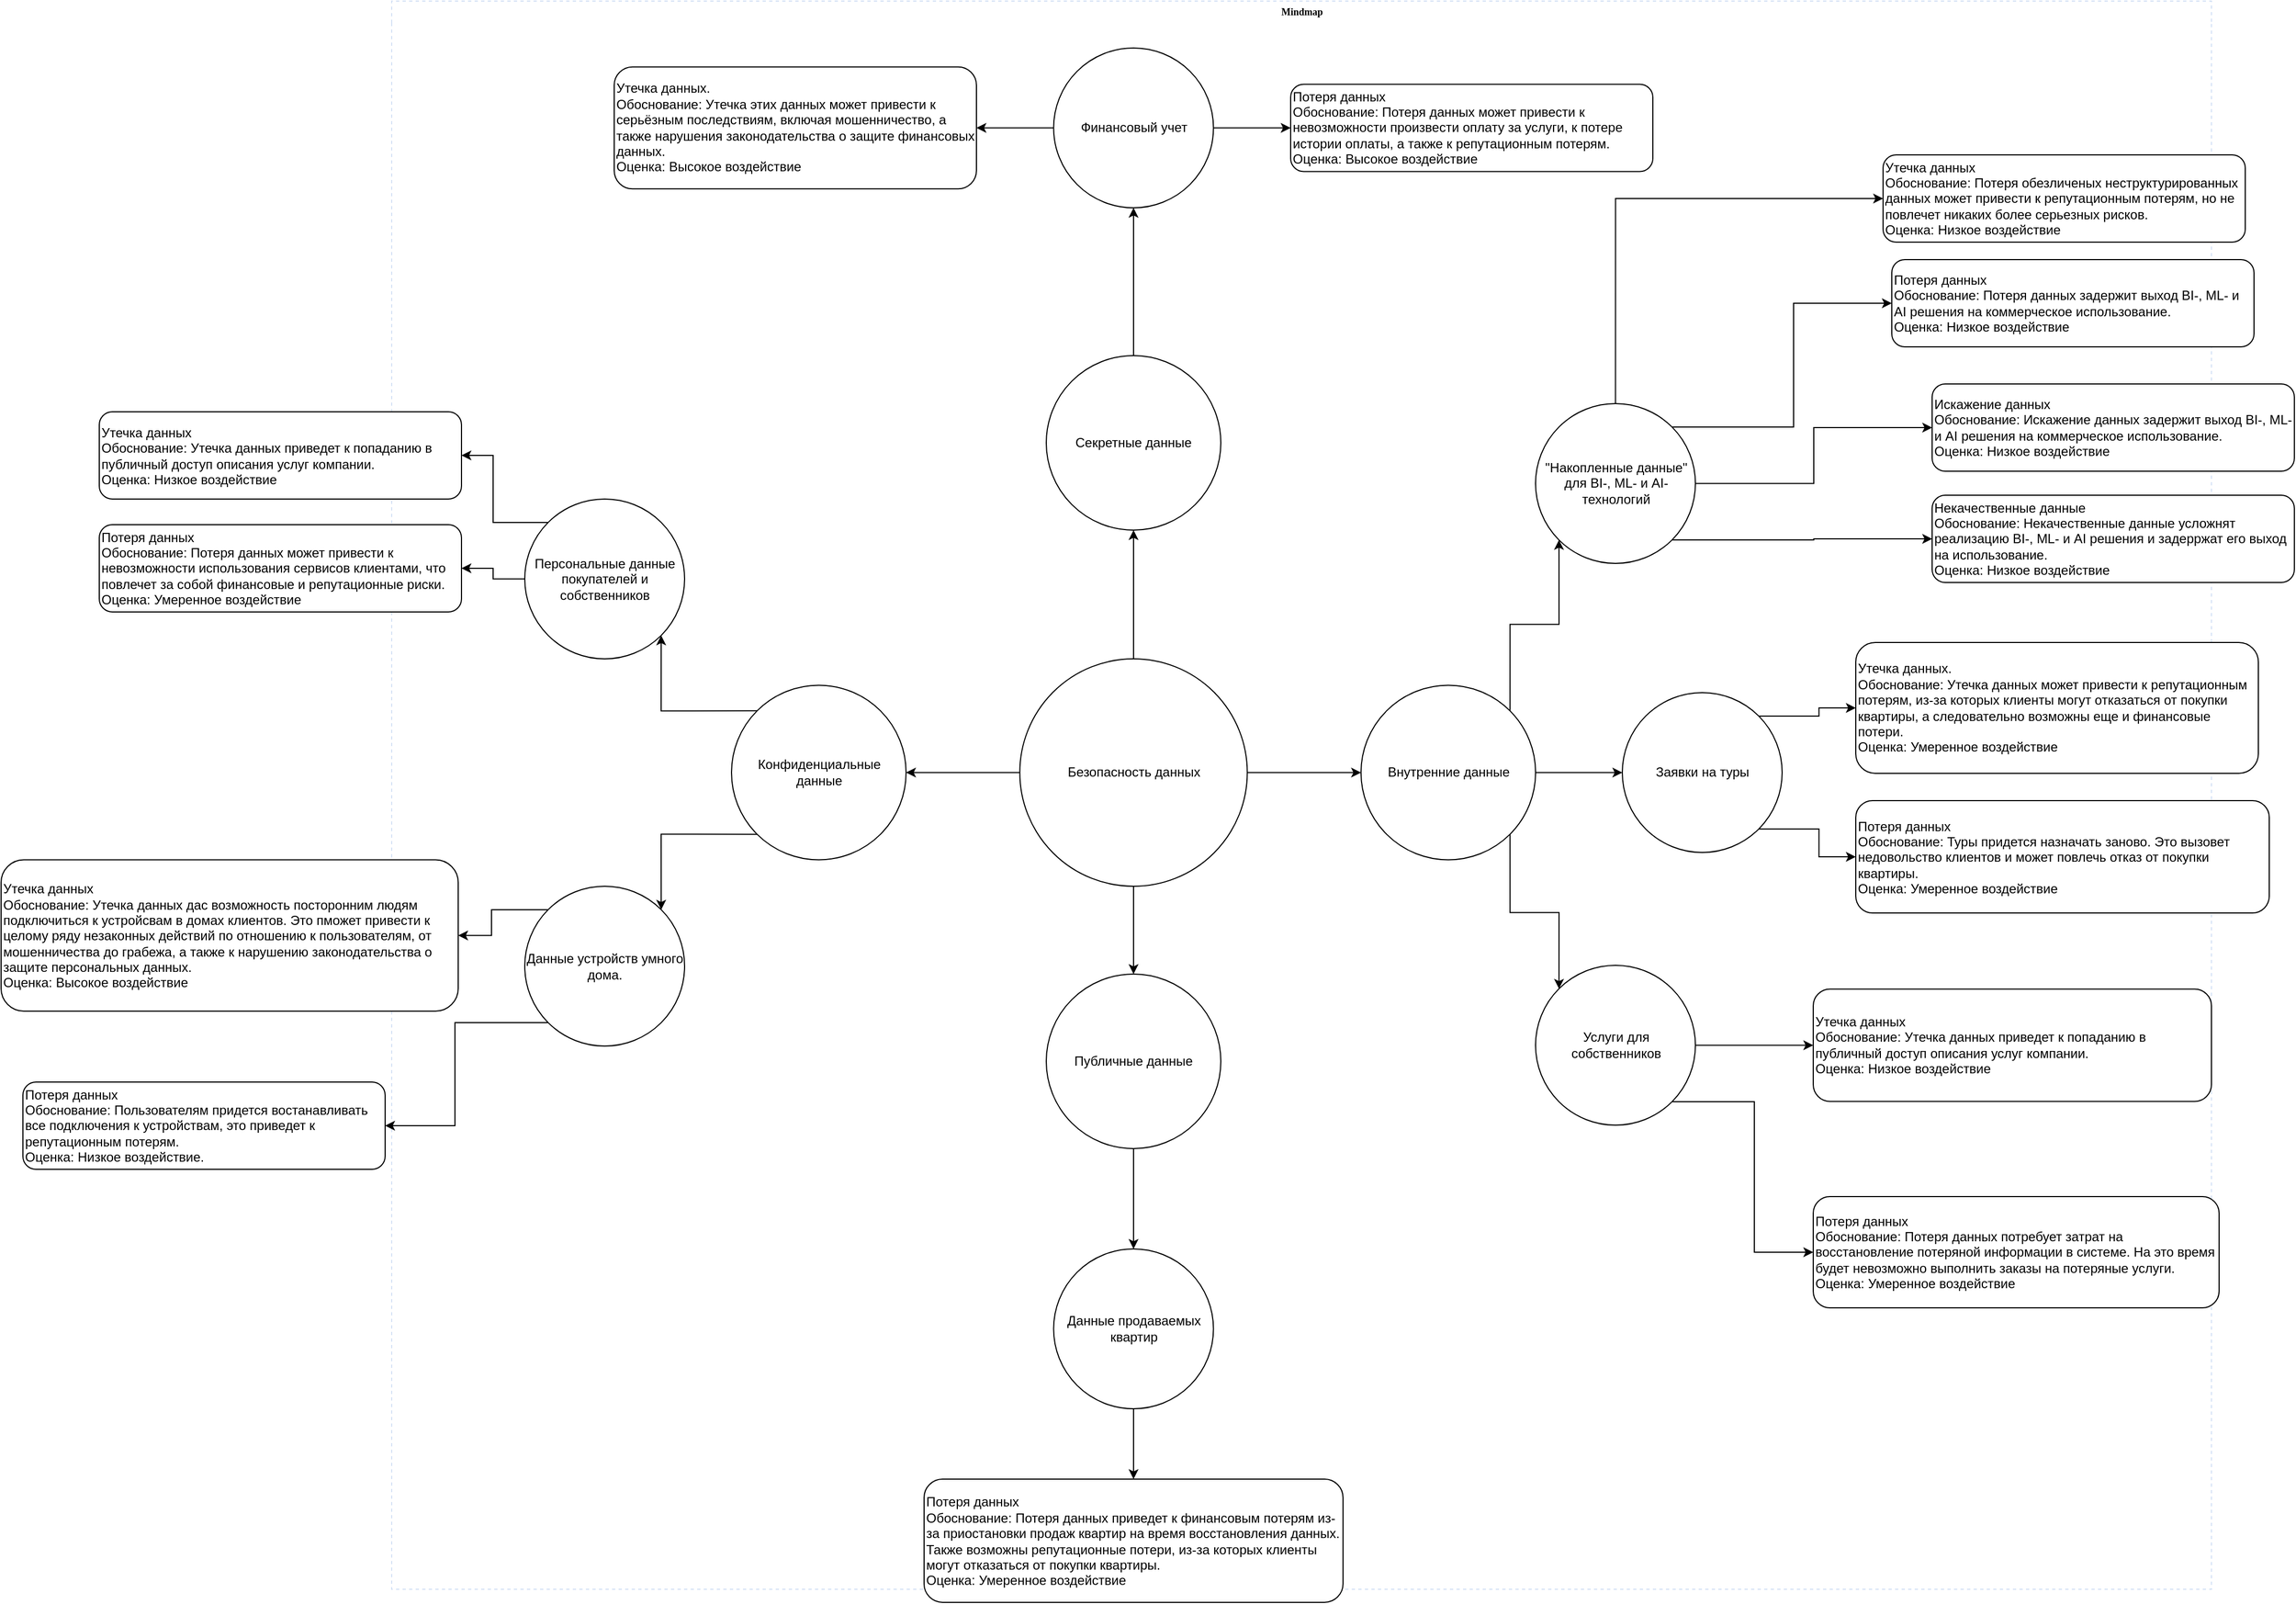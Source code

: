 <mxfile border="50" scale="3" compressed="false" locked="false" version="28.0.4">
  <diagram name="Blank" id="YmL12bMKpDGza6XwsDPr">
    <mxGraphModel dx="3577" dy="1920" grid="0" gridSize="10" guides="1" tooltips="1" connect="1" arrows="1" fold="1" page="0" pageScale="1" pageWidth="827" pageHeight="1169" background="none" math="1" shadow="0">
      <root>
        <mxCell id="X5NqExCQtvZxIxQ7pmgY-0" />
        <mxCell id="1" parent="X5NqExCQtvZxIxQ7pmgY-0" />
        <mxCell id="Gr0Zq-AI6Quabplr0KPa-179" value="Mindmap" style="swimlane;html=1;startSize=20;horizontal=1;containerType=tree;labelBackgroundColor=none;strokeColor=#D4E1F5;strokeWidth=1;fillColor=none;fontFamily=Comic Sans MS;fontSize=9;swimlaneLine=0;dashed=1;collapsible=0;" parent="1" vertex="1">
          <mxGeometry x="-544" y="-223" width="1668" height="1456" as="geometry" />
        </mxCell>
        <mxCell id="3ZwbxLmu363zwxlwSWek-23" style="edgeStyle=orthogonalEdgeStyle;rounded=0;orthogonalLoop=1;jettySize=auto;html=1;exitX=0;exitY=0.5;exitDx=0;exitDy=0;entryX=1;entryY=0.5;entryDx=0;entryDy=0;" edge="1" parent="Gr0Zq-AI6Quabplr0KPa-179" source="3ZwbxLmu363zwxlwSWek-2" target="3ZwbxLmu363zwxlwSWek-21">
          <mxGeometry relative="1" as="geometry" />
        </mxCell>
        <mxCell id="3ZwbxLmu363zwxlwSWek-24" style="edgeStyle=orthogonalEdgeStyle;rounded=0;orthogonalLoop=1;jettySize=auto;html=1;exitX=1;exitY=0.5;exitDx=0;exitDy=0;entryX=0;entryY=0.5;entryDx=0;entryDy=0;" edge="1" parent="Gr0Zq-AI6Quabplr0KPa-179" source="3ZwbxLmu363zwxlwSWek-2" target="3ZwbxLmu363zwxlwSWek-20">
          <mxGeometry relative="1" as="geometry" />
        </mxCell>
        <mxCell id="3ZwbxLmu363zwxlwSWek-25" style="edgeStyle=orthogonalEdgeStyle;rounded=0;orthogonalLoop=1;jettySize=auto;html=1;exitX=0.5;exitY=0;exitDx=0;exitDy=0;entryX=0.5;entryY=1;entryDx=0;entryDy=0;" edge="1" parent="Gr0Zq-AI6Quabplr0KPa-179" source="3ZwbxLmu363zwxlwSWek-2" target="3ZwbxLmu363zwxlwSWek-22">
          <mxGeometry relative="1" as="geometry" />
        </mxCell>
        <mxCell id="3ZwbxLmu363zwxlwSWek-26" style="edgeStyle=orthogonalEdgeStyle;rounded=0;orthogonalLoop=1;jettySize=auto;html=1;exitX=0.5;exitY=1;exitDx=0;exitDy=0;" edge="1" parent="Gr0Zq-AI6Quabplr0KPa-179" source="3ZwbxLmu363zwxlwSWek-2" target="3ZwbxLmu363zwxlwSWek-19">
          <mxGeometry relative="1" as="geometry" />
        </mxCell>
        <mxCell id="3ZwbxLmu363zwxlwSWek-2" value="Безопасность данных" style="ellipse;whiteSpace=wrap;html=1;aspect=fixed;" vertex="1" parent="Gr0Zq-AI6Quabplr0KPa-179">
          <mxGeometry x="575.75" y="603" width="208.5" height="208.5" as="geometry" />
        </mxCell>
        <mxCell id="3ZwbxLmu363zwxlwSWek-32" style="edgeStyle=orthogonalEdgeStyle;rounded=0;orthogonalLoop=1;jettySize=auto;html=1;exitX=0.5;exitY=1;exitDx=0;exitDy=0;" edge="1" parent="Gr0Zq-AI6Quabplr0KPa-179" source="3ZwbxLmu363zwxlwSWek-19" target="3ZwbxLmu363zwxlwSWek-8">
          <mxGeometry relative="1" as="geometry" />
        </mxCell>
        <mxCell id="3ZwbxLmu363zwxlwSWek-19" value="Публичные данные" style="ellipse;whiteSpace=wrap;html=1;aspect=fixed;" vertex="1" parent="Gr0Zq-AI6Quabplr0KPa-179">
          <mxGeometry x="600" y="892" width="160" height="160" as="geometry" />
        </mxCell>
        <mxCell id="3ZwbxLmu363zwxlwSWek-27" style="edgeStyle=orthogonalEdgeStyle;rounded=0;orthogonalLoop=1;jettySize=auto;html=1;exitX=0;exitY=0;exitDx=0;exitDy=0;entryX=1;entryY=1;entryDx=0;entryDy=0;" edge="1" parent="Gr0Zq-AI6Quabplr0KPa-179" source="3ZwbxLmu363zwxlwSWek-21" target="3ZwbxLmu363zwxlwSWek-6">
          <mxGeometry relative="1" as="geometry" />
        </mxCell>
        <mxCell id="3ZwbxLmu363zwxlwSWek-28" style="edgeStyle=orthogonalEdgeStyle;rounded=0;orthogonalLoop=1;jettySize=auto;html=1;exitX=0;exitY=1;exitDx=0;exitDy=0;entryX=1;entryY=0;entryDx=0;entryDy=0;" edge="1" parent="Gr0Zq-AI6Quabplr0KPa-179" source="3ZwbxLmu363zwxlwSWek-21" target="3ZwbxLmu363zwxlwSWek-4">
          <mxGeometry relative="1" as="geometry" />
        </mxCell>
        <mxCell id="3ZwbxLmu363zwxlwSWek-21" value="Конфиденциальные данные" style="ellipse;whiteSpace=wrap;html=1;aspect=fixed;" vertex="1" parent="Gr0Zq-AI6Quabplr0KPa-179">
          <mxGeometry x="311.5" y="627.25" width="160" height="160" as="geometry" />
        </mxCell>
        <mxCell id="3ZwbxLmu363zwxlwSWek-33" style="edgeStyle=orthogonalEdgeStyle;rounded=0;orthogonalLoop=1;jettySize=auto;html=1;exitX=0.5;exitY=0;exitDx=0;exitDy=0;entryX=0.5;entryY=1;entryDx=0;entryDy=0;" edge="1" parent="Gr0Zq-AI6Quabplr0KPa-179" source="3ZwbxLmu363zwxlwSWek-22" target="3ZwbxLmu363zwxlwSWek-3">
          <mxGeometry relative="1" as="geometry" />
        </mxCell>
        <mxCell id="3ZwbxLmu363zwxlwSWek-22" value="Секретные данные" style="ellipse;whiteSpace=wrap;html=1;aspect=fixed;" vertex="1" parent="Gr0Zq-AI6Quabplr0KPa-179">
          <mxGeometry x="600" y="325" width="160" height="160" as="geometry" />
        </mxCell>
        <mxCell id="3ZwbxLmu363zwxlwSWek-29" style="edgeStyle=orthogonalEdgeStyle;rounded=0;orthogonalLoop=1;jettySize=auto;html=1;exitX=1;exitY=0.5;exitDx=0;exitDy=0;entryX=0;entryY=0.5;entryDx=0;entryDy=0;" edge="1" parent="Gr0Zq-AI6Quabplr0KPa-179" source="3ZwbxLmu363zwxlwSWek-20" target="3ZwbxLmu363zwxlwSWek-5">
          <mxGeometry relative="1" as="geometry" />
        </mxCell>
        <mxCell id="3ZwbxLmu363zwxlwSWek-30" style="edgeStyle=orthogonalEdgeStyle;rounded=0;orthogonalLoop=1;jettySize=auto;html=1;exitX=1;exitY=0;exitDx=0;exitDy=0;entryX=0;entryY=1;entryDx=0;entryDy=0;" edge="1" parent="Gr0Zq-AI6Quabplr0KPa-179" source="3ZwbxLmu363zwxlwSWek-20" target="3ZwbxLmu363zwxlwSWek-16">
          <mxGeometry relative="1" as="geometry" />
        </mxCell>
        <mxCell id="3ZwbxLmu363zwxlwSWek-31" style="edgeStyle=orthogonalEdgeStyle;rounded=0;orthogonalLoop=1;jettySize=auto;html=1;exitX=1;exitY=1;exitDx=0;exitDy=0;entryX=0;entryY=0;entryDx=0;entryDy=0;" edge="1" parent="Gr0Zq-AI6Quabplr0KPa-179" source="3ZwbxLmu363zwxlwSWek-20" target="3ZwbxLmu363zwxlwSWek-7">
          <mxGeometry relative="1" as="geometry" />
        </mxCell>
        <mxCell id="3ZwbxLmu363zwxlwSWek-20" value="Внутренние данные" style="ellipse;whiteSpace=wrap;html=1;aspect=fixed;" vertex="1" parent="Gr0Zq-AI6Quabplr0KPa-179">
          <mxGeometry x="888.5" y="627.25" width="160" height="160" as="geometry" />
        </mxCell>
        <mxCell id="3ZwbxLmu363zwxlwSWek-56" style="edgeStyle=orthogonalEdgeStyle;rounded=0;orthogonalLoop=1;jettySize=auto;html=1;exitX=0;exitY=0.5;exitDx=0;exitDy=0;entryX=1;entryY=0.5;entryDx=0;entryDy=0;" edge="1" parent="Gr0Zq-AI6Quabplr0KPa-179" source="3ZwbxLmu363zwxlwSWek-3" target="3ZwbxLmu363zwxlwSWek-43">
          <mxGeometry relative="1" as="geometry" />
        </mxCell>
        <mxCell id="3ZwbxLmu363zwxlwSWek-57" style="edgeStyle=orthogonalEdgeStyle;rounded=0;orthogonalLoop=1;jettySize=auto;html=1;exitX=1;exitY=0.5;exitDx=0;exitDy=0;entryX=0;entryY=0.5;entryDx=0;entryDy=0;" edge="1" parent="Gr0Zq-AI6Quabplr0KPa-179" source="3ZwbxLmu363zwxlwSWek-3" target="3ZwbxLmu363zwxlwSWek-44">
          <mxGeometry relative="1" as="geometry" />
        </mxCell>
        <mxCell id="3ZwbxLmu363zwxlwSWek-3" value="Финансовый учет" style="ellipse;whiteSpace=wrap;html=1;aspect=fixed;" vertex="1" parent="Gr0Zq-AI6Quabplr0KPa-179">
          <mxGeometry x="606.75" y="43" width="146.5" height="146.5" as="geometry" />
        </mxCell>
        <mxCell id="3ZwbxLmu363zwxlwSWek-6" value="Персональные данные покупателей и собственников" style="ellipse;whiteSpace=wrap;html=1;aspect=fixed;" vertex="1" parent="Gr0Zq-AI6Quabplr0KPa-179">
          <mxGeometry x="122" y="456.5" width="146.5" height="146.5" as="geometry" />
        </mxCell>
        <mxCell id="3ZwbxLmu363zwxlwSWek-62" style="edgeStyle=orthogonalEdgeStyle;rounded=0;orthogonalLoop=1;jettySize=auto;html=1;exitX=0.5;exitY=1;exitDx=0;exitDy=0;entryX=0.5;entryY=0;entryDx=0;entryDy=0;" edge="1" parent="Gr0Zq-AI6Quabplr0KPa-179" source="3ZwbxLmu363zwxlwSWek-8" target="3ZwbxLmu363zwxlwSWek-45">
          <mxGeometry relative="1" as="geometry" />
        </mxCell>
        <mxCell id="3ZwbxLmu363zwxlwSWek-8" value="Данные продаваемых квартир" style="ellipse;whiteSpace=wrap;html=1;aspect=fixed;" vertex="1" parent="Gr0Zq-AI6Quabplr0KPa-179">
          <mxGeometry x="606.75" y="1144" width="146.5" height="146.5" as="geometry" />
        </mxCell>
        <mxCell id="3ZwbxLmu363zwxlwSWek-5" value="Заявки на туры" style="ellipse;whiteSpace=wrap;html=1;aspect=fixed;" vertex="1" parent="Gr0Zq-AI6Quabplr0KPa-179">
          <mxGeometry x="1128" y="634" width="146.5" height="146.5" as="geometry" />
        </mxCell>
        <mxCell id="3ZwbxLmu363zwxlwSWek-64" style="edgeStyle=orthogonalEdgeStyle;rounded=0;orthogonalLoop=1;jettySize=auto;html=1;exitX=1;exitY=1;exitDx=0;exitDy=0;entryX=0;entryY=0.5;entryDx=0;entryDy=0;" edge="1" parent="Gr0Zq-AI6Quabplr0KPa-179" source="3ZwbxLmu363zwxlwSWek-7" target="3ZwbxLmu363zwxlwSWek-49">
          <mxGeometry relative="1" as="geometry" />
        </mxCell>
        <mxCell id="3ZwbxLmu363zwxlwSWek-7" value="Услуги для собственников" style="ellipse;whiteSpace=wrap;html=1;aspect=fixed;" vertex="1" parent="Gr0Zq-AI6Quabplr0KPa-179">
          <mxGeometry x="1048.5" y="884" width="146.5" height="146.5" as="geometry" />
        </mxCell>
        <mxCell id="3ZwbxLmu363zwxlwSWek-16" value="&quot;Накопленные данные&quot; для BI-, ML- и AI-технологий" style="ellipse;whiteSpace=wrap;html=1;aspect=fixed;" vertex="1" parent="Gr0Zq-AI6Quabplr0KPa-179">
          <mxGeometry x="1048.5" y="369" width="146.5" height="146.5" as="geometry" />
        </mxCell>
        <mxCell id="3ZwbxLmu363zwxlwSWek-60" style="edgeStyle=orthogonalEdgeStyle;rounded=0;orthogonalLoop=1;jettySize=auto;html=1;exitX=0;exitY=0;exitDx=0;exitDy=0;entryX=1;entryY=0.5;entryDx=0;entryDy=0;" edge="1" parent="Gr0Zq-AI6Quabplr0KPa-179" source="3ZwbxLmu363zwxlwSWek-4" target="3ZwbxLmu363zwxlwSWek-54">
          <mxGeometry relative="1" as="geometry" />
        </mxCell>
        <mxCell id="3ZwbxLmu363zwxlwSWek-4" value="Данные устройств умного дома." style="ellipse;whiteSpace=wrap;html=1;aspect=fixed;" vertex="1" parent="Gr0Zq-AI6Quabplr0KPa-179">
          <mxGeometry x="122" y="811.5" width="146.5" height="146.5" as="geometry" />
        </mxCell>
        <mxCell id="3ZwbxLmu363zwxlwSWek-43" value="&lt;div&gt;Утечка данных.&lt;/div&gt;&lt;div&gt;Обоснование: Утечка этих данных может привести к серьёзным последствиям, включая мошенничество, а также нарушения законодательства о защите финансовых данных.&lt;/div&gt;&lt;div&gt;Оценка: Высокое воздействие&lt;/div&gt;" style="rounded=1;whiteSpace=wrap;html=1;align=left;" vertex="1" parent="Gr0Zq-AI6Quabplr0KPa-179">
          <mxGeometry x="204" y="60.37" width="332" height="111.75" as="geometry" />
        </mxCell>
        <mxCell id="3ZwbxLmu363zwxlwSWek-44" value="&lt;div&gt;Потеря данных&lt;/div&gt;&lt;div&gt;Обоснование: Потеря данных может привести к невозможности произвести оплату за услуги, к потере истории оплаты, а также к репутационным потерям.&lt;/div&gt;&lt;div&gt;Оценка: Высокое воздействие&lt;/div&gt;" style="rounded=1;whiteSpace=wrap;html=1;align=left;" vertex="1" parent="Gr0Zq-AI6Quabplr0KPa-179">
          <mxGeometry x="824" y="76.25" width="332" height="80" as="geometry" />
        </mxCell>
        <mxCell id="3ZwbxLmu363zwxlwSWek-45" value="&lt;div&gt;Потеря данных&lt;/div&gt;&lt;div&gt;Обоснование: Потеря данных приведет к финансовым потерям из-за приостановки продаж квартир на время восстановления данных. Также возможны репутационные потери, из-за которых клиенты могут отказаться от покупки квартиры.&lt;/div&gt;&lt;div&gt;Оценка: Умеренное воздействие&lt;/div&gt;" style="rounded=1;whiteSpace=wrap;html=1;align=left;" vertex="1" parent="Gr0Zq-AI6Quabplr0KPa-179">
          <mxGeometry x="488" y="1355" width="384" height="113" as="geometry" />
        </mxCell>
        <mxCell id="3ZwbxLmu363zwxlwSWek-49" value="&lt;div&gt;Потеря данных&lt;/div&gt;&lt;div&gt;Обоснование: Потеря данных потребует затрат на восстановление потеряной информации в системе. На это время будет невозможно выполнить заказы на потеряные услуги.&lt;/div&gt;&lt;div&gt;Оценка: Умеренное воздействие&lt;/div&gt;" style="rounded=1;whiteSpace=wrap;html=1;align=left;" vertex="1" parent="Gr0Zq-AI6Quabplr0KPa-179">
          <mxGeometry x="1303" y="1096" width="372" height="102" as="geometry" />
        </mxCell>
        <mxCell id="3ZwbxLmu363zwxlwSWek-54" value="&lt;div&gt;Утечка данных&lt;/div&gt;&lt;div&gt;Обоснование: Утечка данных дас возможность посторонним людям подключиться к устройсвам в домах клиентов. Это пможет привести к целому ряду незаконных действий по отношению к пользователям, от мошенничества до грабежа, а также к нарушению законодательства о защите персональных данных.&lt;/div&gt;&lt;div&gt;Оценка: Высокое воздействие&lt;/div&gt;" style="rounded=1;whiteSpace=wrap;html=1;align=left;" vertex="1" parent="Gr0Zq-AI6Quabplr0KPa-179">
          <mxGeometry x="-358" y="787.25" width="419" height="138.75" as="geometry" />
        </mxCell>
        <mxCell id="3ZwbxLmu363zwxlwSWek-48" value="&lt;div&gt;Утечка данных&lt;/div&gt;&lt;div&gt;Обоснование: Утечка данных приведет к попаданию в публичный доступ описания услуг компании.&lt;/div&gt;&lt;div&gt;Оценка: Низкое воздействие&lt;/div&gt;" style="rounded=1;whiteSpace=wrap;html=1;align=left;" vertex="1" parent="Gr0Zq-AI6Quabplr0KPa-179">
          <mxGeometry x="1303" y="905.75" width="365" height="103" as="geometry" />
        </mxCell>
        <mxCell id="3ZwbxLmu363zwxlwSWek-63" style="edgeStyle=orthogonalEdgeStyle;rounded=0;orthogonalLoop=1;jettySize=auto;html=1;exitX=1;exitY=0.5;exitDx=0;exitDy=0;" edge="1" parent="Gr0Zq-AI6Quabplr0KPa-179" source="3ZwbxLmu363zwxlwSWek-7" target="3ZwbxLmu363zwxlwSWek-48">
          <mxGeometry relative="1" as="geometry" />
        </mxCell>
        <mxCell id="3ZwbxLmu363zwxlwSWek-41" value="&lt;div&gt;Утечка данных&lt;br&gt;Обоснование: Утечка данных приведет к попаданию в публичный доступ описания услуг компании.&lt;/div&gt;&lt;div&gt;Оценка: Низкое воздействие&lt;/div&gt;" style="rounded=1;whiteSpace=wrap;html=1;align=left;" vertex="1" parent="1">
          <mxGeometry x="-812" y="153.5" width="332" height="80" as="geometry" />
        </mxCell>
        <mxCell id="3ZwbxLmu363zwxlwSWek-42" value="&lt;div&gt;Потеря данных&lt;/div&gt;&lt;div&gt;Обоснование: Потеря данных может привести к невозможности использования сервисов клиентами, что повлечет за собой финансовые и репутационные риски.&lt;/div&gt;&lt;div&gt;Оценка: Умеренное воздействие&lt;/div&gt;" style="rounded=1;whiteSpace=wrap;html=1;align=left;" vertex="1" parent="1">
          <mxGeometry x="-812" y="257" width="332" height="80" as="geometry" />
        </mxCell>
        <mxCell id="3ZwbxLmu363zwxlwSWek-46" value="&lt;div&gt;Утечка данных.&lt;/div&gt;&lt;div&gt;Обоснование: Утечка данных может привести к репутационным потерям, из-за которых клиенты могут отказаться от покупки квартиры, а следовательно возможны еще и финансовые потери.&lt;/div&gt;&lt;div&gt;Оценка: Умеренное воздействие&lt;/div&gt;" style="rounded=1;whiteSpace=wrap;html=1;align=left;" vertex="1" parent="1">
          <mxGeometry x="798" y="365" width="369" height="120" as="geometry" />
        </mxCell>
        <mxCell id="3ZwbxLmu363zwxlwSWek-47" value="&lt;div&gt;Потеря данных&lt;/div&gt;&lt;div&gt;Обоснование: Туры придется назначать заново. Это вызовет недовольство клиентов и может повлечь отказ от покупки квартиры.&lt;/div&gt;&lt;div&gt;Оценка: Умеренное воздействие&lt;/div&gt;" style="rounded=1;whiteSpace=wrap;html=1;align=left;" vertex="1" parent="1">
          <mxGeometry x="798" y="510" width="379" height="103" as="geometry" />
        </mxCell>
        <mxCell id="3ZwbxLmu363zwxlwSWek-53" value="&lt;div&gt;Некачественные данные&lt;/div&gt;&lt;div&gt;Обоснование: Некачественные данные усложнят реализацию BI-, ML- и AI решения и задерржат его выход на использование.&lt;/div&gt;&lt;div&gt;Оценка: Низкое воздействие&lt;/div&gt;" style="rounded=1;whiteSpace=wrap;html=1;align=left;" vertex="1" parent="1">
          <mxGeometry x="868" y="230" width="332" height="80" as="geometry" />
        </mxCell>
        <mxCell id="3ZwbxLmu363zwxlwSWek-52" value="&lt;div&gt;Искажение данных&lt;/div&gt;&lt;div&gt;Обоснование: Искажение данных задержит выход BI-, ML- и AI решения на коммерческое использование.&lt;/div&gt;&lt;div&gt;Оценка: Низкое воздействие&lt;/div&gt;" style="rounded=1;whiteSpace=wrap;html=1;align=left;" vertex="1" parent="1">
          <mxGeometry x="868" y="128" width="332" height="80" as="geometry" />
        </mxCell>
        <mxCell id="3ZwbxLmu363zwxlwSWek-51" value="&lt;div&gt;Потеря данных&lt;/div&gt;&lt;div&gt;Обоснование: Потеря данных задержит выход BI-, ML- и AI решения на коммерческое использование.&lt;/div&gt;&lt;div&gt;Оценка: Низкое воздействие&lt;/div&gt;" style="rounded=1;whiteSpace=wrap;html=1;align=left;" vertex="1" parent="1">
          <mxGeometry x="831" y="14" width="332" height="80" as="geometry" />
        </mxCell>
        <mxCell id="3ZwbxLmu363zwxlwSWek-50" value="&lt;div&gt;Утечка данных&lt;/div&gt;&lt;div&gt;Обоснование: Потеря обезличеных неструктурированных данных может привести к репутационным потерям, но не повлечет никаких более серьезных рисков.&lt;/div&gt;&lt;div&gt;Оценка: Низкое воздействие&lt;/div&gt;" style="rounded=1;whiteSpace=wrap;html=1;align=left;" vertex="1" parent="1">
          <mxGeometry x="823" y="-82" width="332" height="80" as="geometry" />
        </mxCell>
        <mxCell id="3ZwbxLmu363zwxlwSWek-58" style="edgeStyle=orthogonalEdgeStyle;rounded=0;orthogonalLoop=1;jettySize=auto;html=1;exitX=0;exitY=0.5;exitDx=0;exitDy=0;entryX=1;entryY=0.5;entryDx=0;entryDy=0;" edge="1" parent="1" source="3ZwbxLmu363zwxlwSWek-6" target="3ZwbxLmu363zwxlwSWek-42">
          <mxGeometry relative="1" as="geometry" />
        </mxCell>
        <mxCell id="3ZwbxLmu363zwxlwSWek-59" style="edgeStyle=orthogonalEdgeStyle;rounded=0;orthogonalLoop=1;jettySize=auto;html=1;exitX=0;exitY=0;exitDx=0;exitDy=0;entryX=1;entryY=0.5;entryDx=0;entryDy=0;" edge="1" parent="1" source="3ZwbxLmu363zwxlwSWek-6" target="3ZwbxLmu363zwxlwSWek-41">
          <mxGeometry relative="1" as="geometry" />
        </mxCell>
        <mxCell id="3ZwbxLmu363zwxlwSWek-65" style="edgeStyle=orthogonalEdgeStyle;rounded=0;orthogonalLoop=1;jettySize=auto;html=1;exitX=1;exitY=0;exitDx=0;exitDy=0;entryX=0;entryY=0.5;entryDx=0;entryDy=0;" edge="1" parent="1" source="3ZwbxLmu363zwxlwSWek-5" target="3ZwbxLmu363zwxlwSWek-46">
          <mxGeometry relative="1" as="geometry" />
        </mxCell>
        <mxCell id="3ZwbxLmu363zwxlwSWek-66" style="edgeStyle=orthogonalEdgeStyle;rounded=0;orthogonalLoop=1;jettySize=auto;html=1;exitX=1;exitY=1;exitDx=0;exitDy=0;" edge="1" parent="1" source="3ZwbxLmu363zwxlwSWek-5" target="3ZwbxLmu363zwxlwSWek-47">
          <mxGeometry relative="1" as="geometry" />
        </mxCell>
        <mxCell id="3ZwbxLmu363zwxlwSWek-69" style="edgeStyle=orthogonalEdgeStyle;rounded=0;orthogonalLoop=1;jettySize=auto;html=1;exitX=1;exitY=1;exitDx=0;exitDy=0;" edge="1" parent="1" source="3ZwbxLmu363zwxlwSWek-16" target="3ZwbxLmu363zwxlwSWek-53">
          <mxGeometry relative="1" as="geometry" />
        </mxCell>
        <mxCell id="3ZwbxLmu363zwxlwSWek-70" style="edgeStyle=orthogonalEdgeStyle;rounded=0;orthogonalLoop=1;jettySize=auto;html=1;exitX=1;exitY=0.5;exitDx=0;exitDy=0;entryX=0;entryY=0.5;entryDx=0;entryDy=0;" edge="1" parent="1" source="3ZwbxLmu363zwxlwSWek-16" target="3ZwbxLmu363zwxlwSWek-52">
          <mxGeometry relative="1" as="geometry" />
        </mxCell>
        <mxCell id="3ZwbxLmu363zwxlwSWek-71" style="edgeStyle=orthogonalEdgeStyle;rounded=0;orthogonalLoop=1;jettySize=auto;html=1;exitX=1;exitY=0;exitDx=0;exitDy=0;entryX=0;entryY=0.5;entryDx=0;entryDy=0;" edge="1" parent="1" source="3ZwbxLmu363zwxlwSWek-16" target="3ZwbxLmu363zwxlwSWek-51">
          <mxGeometry relative="1" as="geometry" />
        </mxCell>
        <mxCell id="3ZwbxLmu363zwxlwSWek-72" style="edgeStyle=orthogonalEdgeStyle;rounded=0;orthogonalLoop=1;jettySize=auto;html=1;exitX=0.5;exitY=0;exitDx=0;exitDy=0;entryX=0;entryY=0.5;entryDx=0;entryDy=0;" edge="1" parent="1" source="3ZwbxLmu363zwxlwSWek-16" target="3ZwbxLmu363zwxlwSWek-50">
          <mxGeometry relative="1" as="geometry" />
        </mxCell>
        <mxCell id="3ZwbxLmu363zwxlwSWek-55" value="&lt;div&gt;Потеря данных&lt;/div&gt;&lt;div&gt;Обоснование: Пользователям придется востанавливать все подключения к устройствам, это приведет к репутационным потерям.&lt;/div&gt;&lt;div&gt;Оценка: Низкое воздействие.&lt;/div&gt;" style="rounded=1;whiteSpace=wrap;html=1;align=left;" vertex="1" parent="1">
          <mxGeometry x="-882" y="768" width="332" height="80" as="geometry" />
        </mxCell>
        <mxCell id="3ZwbxLmu363zwxlwSWek-61" style="edgeStyle=orthogonalEdgeStyle;rounded=0;orthogonalLoop=1;jettySize=auto;html=1;exitX=0;exitY=1;exitDx=0;exitDy=0;entryX=1;entryY=0.5;entryDx=0;entryDy=0;" edge="1" parent="1" source="3ZwbxLmu363zwxlwSWek-4" target="3ZwbxLmu363zwxlwSWek-55">
          <mxGeometry relative="1" as="geometry" />
        </mxCell>
      </root>
    </mxGraphModel>
  </diagram>
</mxfile>

